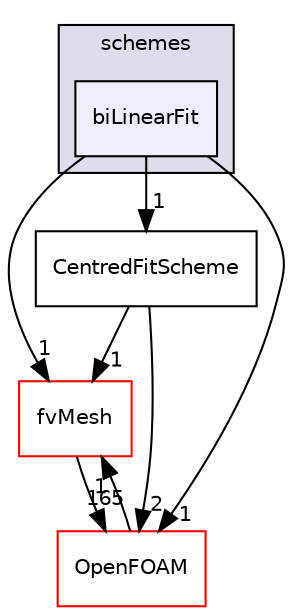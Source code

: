 digraph "src/finiteVolume/interpolation/surfaceInterpolation/schemes/biLinearFit" {
  bgcolor=transparent;
  compound=true
  node [ fontsize="10", fontname="Helvetica"];
  edge [ labelfontsize="10", labelfontname="Helvetica"];
  subgraph clusterdir_deb7d71175aa940c147966c547ebcb7e {
    graph [ bgcolor="#ddddee", pencolor="black", label="schemes" fontname="Helvetica", fontsize="10", URL="dir_deb7d71175aa940c147966c547ebcb7e.html"]
  dir_8c676d3489f4cec8403523e40f836623 [shape=box, label="biLinearFit", style="filled", fillcolor="#eeeeff", pencolor="black", URL="dir_8c676d3489f4cec8403523e40f836623.html"];
  }
  dir_5067335aa3a34104ac41befc6ecfb362 [shape=box label="CentredFitScheme" URL="dir_5067335aa3a34104ac41befc6ecfb362.html"];
  dir_c382fa095c9c33d8673c0dd60aaef275 [shape=box label="fvMesh" color="red" URL="dir_c382fa095c9c33d8673c0dd60aaef275.html"];
  dir_c5473ff19b20e6ec4dfe5c310b3778a8 [shape=box label="OpenFOAM" color="red" URL="dir_c5473ff19b20e6ec4dfe5c310b3778a8.html"];
  dir_5067335aa3a34104ac41befc6ecfb362->dir_c382fa095c9c33d8673c0dd60aaef275 [headlabel="1", labeldistance=1.5 headhref="dir_001229_001126.html"];
  dir_5067335aa3a34104ac41befc6ecfb362->dir_c5473ff19b20e6ec4dfe5c310b3778a8 [headlabel="2", labeldistance=1.5 headhref="dir_001229_001898.html"];
  dir_c382fa095c9c33d8673c0dd60aaef275->dir_c5473ff19b20e6ec4dfe5c310b3778a8 [headlabel="165", labeldistance=1.5 headhref="dir_001126_001898.html"];
  dir_8c676d3489f4cec8403523e40f836623->dir_5067335aa3a34104ac41befc6ecfb362 [headlabel="1", labeldistance=1.5 headhref="dir_001227_001229.html"];
  dir_8c676d3489f4cec8403523e40f836623->dir_c382fa095c9c33d8673c0dd60aaef275 [headlabel="1", labeldistance=1.5 headhref="dir_001227_001126.html"];
  dir_8c676d3489f4cec8403523e40f836623->dir_c5473ff19b20e6ec4dfe5c310b3778a8 [headlabel="1", labeldistance=1.5 headhref="dir_001227_001898.html"];
  dir_c5473ff19b20e6ec4dfe5c310b3778a8->dir_c382fa095c9c33d8673c0dd60aaef275 [headlabel="1", labeldistance=1.5 headhref="dir_001898_001126.html"];
}
